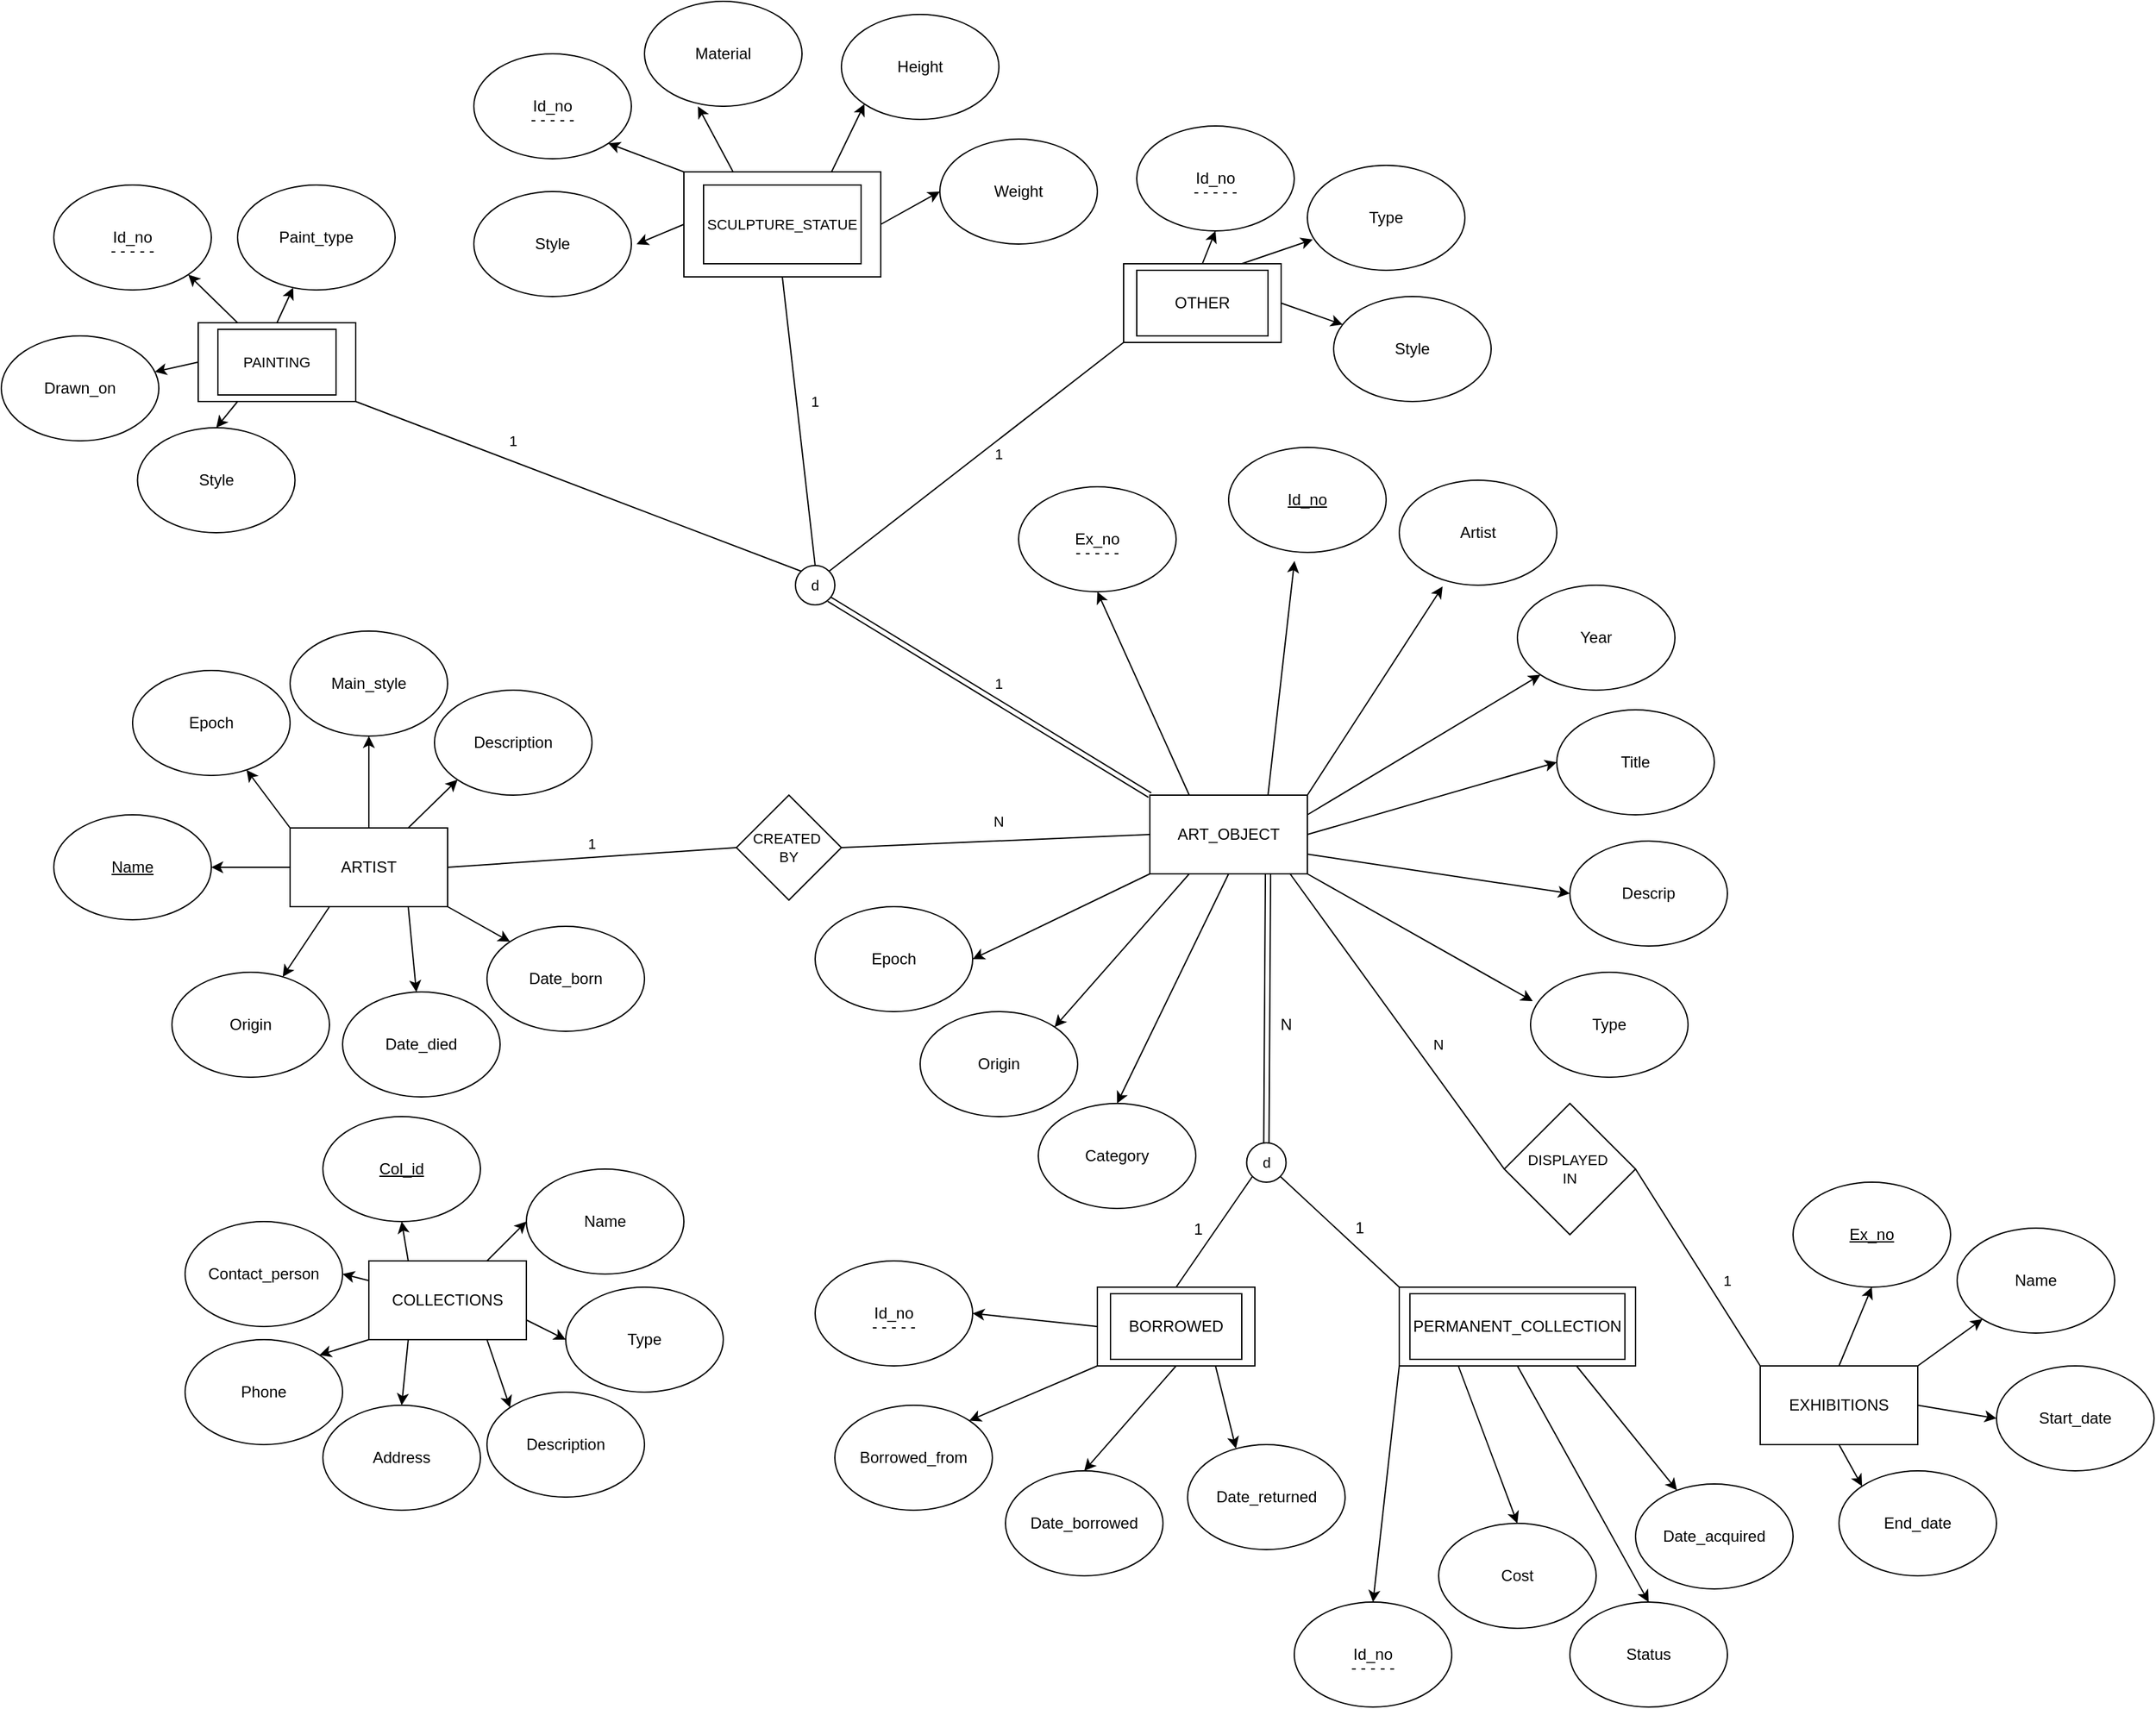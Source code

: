 <mxfile>
    <diagram id="ltuK6gBRjFTe2fb_Pazv" name="Page-1">
        <mxGraphModel dx="2822" dy="1938" grid="1" gridSize="10" guides="1" tooltips="1" connect="1" arrows="1" fold="1" page="1" pageScale="1" pageWidth="850" pageHeight="1100" math="0" shadow="0">
            <root>
                <mxCell id="0"/>
                <mxCell id="1" parent="0"/>
                <mxCell id="2" value="Year" style="ellipse;whiteSpace=wrap;html=1;" parent="1" vertex="1">
                    <mxGeometry x="1125" y="115" width="120" height="80" as="geometry"/>
                </mxCell>
                <mxCell id="3" value="Title" style="ellipse;whiteSpace=wrap;html=1;" parent="1" vertex="1">
                    <mxGeometry x="1155" y="210" width="120" height="80" as="geometry"/>
                </mxCell>
                <mxCell id="4" value="Artist" style="ellipse;whiteSpace=wrap;html=1;" parent="1" vertex="1">
                    <mxGeometry x="1035" y="35" width="120" height="80" as="geometry"/>
                </mxCell>
                <mxCell id="5" value="Status" style="ellipse;whiteSpace=wrap;html=1;" parent="1" vertex="1">
                    <mxGeometry x="1165" y="890" width="120" height="80" as="geometry"/>
                </mxCell>
                <mxCell id="6" value="Style" style="ellipse;whiteSpace=wrap;html=1;" parent="1" vertex="1">
                    <mxGeometry x="73.75" y="-5" width="120" height="80" as="geometry"/>
                </mxCell>
                <mxCell id="7" value="Date_acquired" style="ellipse;whiteSpace=wrap;html=1;" parent="1" vertex="1">
                    <mxGeometry x="1215" y="800" width="120" height="80" as="geometry"/>
                </mxCell>
                <mxCell id="8" value="&lt;u&gt;Id_no&lt;/u&gt;" style="ellipse;whiteSpace=wrap;html=1;" parent="1" vertex="1">
                    <mxGeometry x="905" y="10" width="120" height="80" as="geometry"/>
                </mxCell>
                <mxCell id="9" value="Drawn_on" style="ellipse;whiteSpace=wrap;html=1;" parent="1" vertex="1">
                    <mxGeometry x="-30" y="-75" width="120" height="80" as="geometry"/>
                </mxCell>
                <mxCell id="10" value="Type" style="ellipse;whiteSpace=wrap;html=1;" parent="1" vertex="1">
                    <mxGeometry x="1135" y="410" width="120" height="80" as="geometry"/>
                </mxCell>
                <mxCell id="11" value="Descrip" style="ellipse;whiteSpace=wrap;html=1;" parent="1" vertex="1">
                    <mxGeometry x="1165" y="310" width="120" height="80" as="geometry"/>
                </mxCell>
                <mxCell id="12" style="edgeStyle=none;html=1;exitX=0.75;exitY=0;exitDx=0;exitDy=0;entryX=0.418;entryY=1.082;entryDx=0;entryDy=0;entryPerimeter=0;" parent="1" source="27" target="8" edge="1">
                    <mxGeometry relative="1" as="geometry"/>
                </mxCell>
                <mxCell id="13" style="edgeStyle=none;html=1;exitX=0.75;exitY=1;exitDx=0;exitDy=0;entryX=0.307;entryY=0.037;entryDx=0;entryDy=0;entryPerimeter=0;" parent="1" source="137" target="34" edge="1">
                    <mxGeometry relative="1" as="geometry">
                        <mxPoint x="882.426" y="718.284" as="sourcePoint"/>
                    </mxGeometry>
                </mxCell>
                <mxCell id="14" style="edgeStyle=none;html=1;entryX=0.5;entryY=0;entryDx=0;entryDy=0;exitX=0.5;exitY=1;exitDx=0;exitDy=0;" parent="1" source="137" target="33" edge="1">
                    <mxGeometry relative="1" as="geometry">
                        <mxPoint x="840" y="730" as="sourcePoint"/>
                    </mxGeometry>
                </mxCell>
                <mxCell id="15" style="edgeStyle=none;html=1;exitX=0;exitY=1;exitDx=0;exitDy=0;entryX=1;entryY=0;entryDx=0;entryDy=0;" parent="1" source="137" target="32" edge="1">
                    <mxGeometry relative="1" as="geometry">
                        <mxPoint x="560" y="260" as="targetPoint"/>
                        <mxPoint x="797.574" y="718.284" as="sourcePoint"/>
                    </mxGeometry>
                </mxCell>
                <mxCell id="16" style="edgeStyle=none;html=1;exitX=0.25;exitY=1;exitDx=0;exitDy=0;entryX=0.5;entryY=0;entryDx=0;entryDy=0;" parent="1" source="138" target="31" edge="1">
                    <mxGeometry relative="1" as="geometry">
                        <mxPoint x="1082.574" y="728.284" as="sourcePoint"/>
                    </mxGeometry>
                </mxCell>
                <mxCell id="17" style="edgeStyle=none;html=1;exitX=0.5;exitY=1;exitDx=0;exitDy=0;entryX=0.5;entryY=0;entryDx=0;entryDy=0;" parent="1" source="138" target="5" edge="1">
                    <mxGeometry relative="1" as="geometry">
                        <mxPoint x="1125" y="740" as="sourcePoint"/>
                    </mxGeometry>
                </mxCell>
                <mxCell id="18" style="edgeStyle=none;html=1;exitX=0.75;exitY=1;exitDx=0;exitDy=0;" parent="1" source="138" target="7" edge="1">
                    <mxGeometry relative="1" as="geometry">
                        <mxPoint x="1167.426" y="728.284" as="sourcePoint"/>
                    </mxGeometry>
                </mxCell>
                <mxCell id="19" style="edgeStyle=none;html=1;exitX=0;exitY=1;exitDx=0;exitDy=0;entryX=1;entryY=0.5;entryDx=0;entryDy=0;" parent="1" source="27" target="36" edge="1">
                    <mxGeometry relative="1" as="geometry"/>
                </mxCell>
                <mxCell id="20" style="edgeStyle=none;html=1;exitX=0.25;exitY=1;exitDx=0;exitDy=0;entryX=1;entryY=0;entryDx=0;entryDy=0;" parent="1" source="27" target="35" edge="1">
                    <mxGeometry relative="1" as="geometry"/>
                </mxCell>
                <mxCell id="21" style="edgeStyle=none;html=1;exitX=0.5;exitY=1;exitDx=0;exitDy=0;entryX=0.5;entryY=0;entryDx=0;entryDy=0;" parent="1" source="27" target="38" edge="1">
                    <mxGeometry relative="1" as="geometry"/>
                </mxCell>
                <mxCell id="22" style="edgeStyle=none;html=1;exitX=1;exitY=1;exitDx=0;exitDy=0;entryX=0.014;entryY=0.275;entryDx=0;entryDy=0;entryPerimeter=0;" parent="1" source="27" target="10" edge="1">
                    <mxGeometry relative="1" as="geometry"/>
                </mxCell>
                <mxCell id="23" style="edgeStyle=none;html=1;exitX=1;exitY=0.75;exitDx=0;exitDy=0;entryX=0;entryY=0.5;entryDx=0;entryDy=0;" parent="1" source="27" target="11" edge="1">
                    <mxGeometry relative="1" as="geometry"/>
                </mxCell>
                <mxCell id="24" style="edgeStyle=none;html=1;exitX=1;exitY=0.5;exitDx=0;exitDy=0;entryX=0;entryY=0.5;entryDx=0;entryDy=0;" parent="1" source="27" target="3" edge="1">
                    <mxGeometry relative="1" as="geometry"/>
                </mxCell>
                <mxCell id="25" style="edgeStyle=none;html=1;exitX=1;exitY=0.25;exitDx=0;exitDy=0;entryX=0;entryY=1;entryDx=0;entryDy=0;" parent="1" source="27" target="2" edge="1">
                    <mxGeometry relative="1" as="geometry"/>
                </mxCell>
                <mxCell id="26" style="edgeStyle=none;html=1;exitX=1;exitY=0;exitDx=0;exitDy=0;entryX=0.275;entryY=1.013;entryDx=0;entryDy=0;entryPerimeter=0;" parent="1" source="27" target="4" edge="1">
                    <mxGeometry relative="1" as="geometry"/>
                </mxCell>
                <mxCell id="27" value="" style="rounded=0;whiteSpace=wrap;html=1;" parent="1" vertex="1">
                    <mxGeometry x="845" y="275" width="120" height="60" as="geometry"/>
                </mxCell>
                <mxCell id="29" value="ART_OBJECT" style="text;html=1;strokeColor=none;fillColor=none;align=center;verticalAlign=middle;whiteSpace=wrap;rounded=0;" parent="1" vertex="1">
                    <mxGeometry x="875" y="290" width="60" height="30" as="geometry"/>
                </mxCell>
                <mxCell id="31" value="Cost" style="ellipse;whiteSpace=wrap;html=1;" parent="1" vertex="1">
                    <mxGeometry x="1065" y="830" width="120" height="80" as="geometry"/>
                </mxCell>
                <mxCell id="32" value="Borrowed_from" style="ellipse;whiteSpace=wrap;html=1;" parent="1" vertex="1">
                    <mxGeometry x="605" y="740" width="120" height="80" as="geometry"/>
                </mxCell>
                <mxCell id="33" value="Date_borrowed" style="ellipse;whiteSpace=wrap;html=1;" parent="1" vertex="1">
                    <mxGeometry x="735" y="790" width="120" height="80" as="geometry"/>
                </mxCell>
                <mxCell id="34" value="Date_returned" style="ellipse;whiteSpace=wrap;html=1;" parent="1" vertex="1">
                    <mxGeometry x="873.75" y="770" width="120" height="80" as="geometry"/>
                </mxCell>
                <mxCell id="35" value="Origin" style="ellipse;whiteSpace=wrap;html=1;" parent="1" vertex="1">
                    <mxGeometry x="670" y="440" width="120" height="80" as="geometry"/>
                </mxCell>
                <mxCell id="36" value="Epoch" style="ellipse;whiteSpace=wrap;html=1;" parent="1" vertex="1">
                    <mxGeometry x="590" y="360" width="120" height="80" as="geometry"/>
                </mxCell>
                <mxCell id="37" value="Text" style="text;html=1;strokeColor=none;fillColor=none;align=center;verticalAlign=middle;whiteSpace=wrap;rounded=0;" parent="1" vertex="1">
                    <mxGeometry x="133.75" y="-70" width="60" height="30" as="geometry"/>
                </mxCell>
                <mxCell id="38" value="Category" style="ellipse;whiteSpace=wrap;html=1;" parent="1" vertex="1">
                    <mxGeometry x="760" y="510" width="120" height="80" as="geometry"/>
                </mxCell>
                <mxCell id="39" style="edgeStyle=none;html=1;exitX=0.5;exitY=0;exitDx=0;exitDy=0;" parent="1" source="43" target="46" edge="1">
                    <mxGeometry relative="1" as="geometry"/>
                </mxCell>
                <mxCell id="40" style="edgeStyle=none;html=1;exitX=0.25;exitY=0;exitDx=0;exitDy=0;entryX=1;entryY=1;entryDx=0;entryDy=0;" parent="1" source="43" target="44" edge="1">
                    <mxGeometry relative="1" as="geometry"/>
                </mxCell>
                <mxCell id="41" style="edgeStyle=none;html=1;exitX=0;exitY=0.5;exitDx=0;exitDy=0;" parent="1" source="43" target="9" edge="1">
                    <mxGeometry relative="1" as="geometry"/>
                </mxCell>
                <mxCell id="42" style="edgeStyle=none;html=1;exitX=0.25;exitY=1;exitDx=0;exitDy=0;entryX=0.5;entryY=0;entryDx=0;entryDy=0;" parent="1" source="43" target="6" edge="1">
                    <mxGeometry relative="1" as="geometry"/>
                </mxCell>
                <mxCell id="43" value="" style="rounded=0;whiteSpace=wrap;html=1;" parent="1" vertex="1">
                    <mxGeometry x="120" y="-85" width="120" height="60" as="geometry"/>
                </mxCell>
                <mxCell id="44" value="Id_no" style="ellipse;whiteSpace=wrap;html=1;" parent="1" vertex="1">
                    <mxGeometry x="10" y="-190" width="120" height="80" as="geometry"/>
                </mxCell>
                <mxCell id="45" value="- - - - -" style="text;html=1;strokeColor=none;fillColor=none;align=center;verticalAlign=middle;whiteSpace=wrap;rounded=0;" parent="1" vertex="1">
                    <mxGeometry x="40" y="-155" width="60" height="30" as="geometry"/>
                </mxCell>
                <mxCell id="46" value="Paint_type" style="ellipse;whiteSpace=wrap;html=1;" parent="1" vertex="1">
                    <mxGeometry x="150" y="-190" width="120" height="80" as="geometry"/>
                </mxCell>
                <mxCell id="47" style="edgeStyle=none;html=1;exitX=0;exitY=0;exitDx=0;exitDy=0;entryX=1;entryY=1;entryDx=0;entryDy=0;" parent="1" source="52" target="54" edge="1">
                    <mxGeometry relative="1" as="geometry"/>
                </mxCell>
                <mxCell id="48" style="edgeStyle=none;html=1;exitX=0.25;exitY=0;exitDx=0;exitDy=0;entryX=0.339;entryY=1;entryDx=0;entryDy=0;entryPerimeter=0;" parent="1" source="52" target="57" edge="1">
                    <mxGeometry relative="1" as="geometry"/>
                </mxCell>
                <mxCell id="49" style="edgeStyle=none;html=1;exitX=0.75;exitY=0;exitDx=0;exitDy=0;entryX=0;entryY=1;entryDx=0;entryDy=0;" parent="1" source="52" target="56" edge="1">
                    <mxGeometry relative="1" as="geometry"/>
                </mxCell>
                <mxCell id="50" style="edgeStyle=none;html=1;exitX=1;exitY=0.5;exitDx=0;exitDy=0;entryX=0;entryY=0.5;entryDx=0;entryDy=0;" parent="1" source="52" target="55" edge="1">
                    <mxGeometry relative="1" as="geometry"/>
                </mxCell>
                <mxCell id="51" style="edgeStyle=none;html=1;exitX=0;exitY=0.5;exitDx=0;exitDy=0;entryX=1.033;entryY=0.501;entryDx=0;entryDy=0;entryPerimeter=0;" parent="1" source="52" target="53" edge="1">
                    <mxGeometry relative="1" as="geometry"/>
                </mxCell>
                <mxCell id="52" value="" style="rounded=0;whiteSpace=wrap;html=1;" parent="1" vertex="1">
                    <mxGeometry x="490" y="-200" width="150" height="80" as="geometry"/>
                </mxCell>
                <mxCell id="53" value="Style" style="ellipse;whiteSpace=wrap;html=1;" parent="1" vertex="1">
                    <mxGeometry x="330" y="-185" width="120" height="80" as="geometry"/>
                </mxCell>
                <mxCell id="54" value="Id_no" style="ellipse;whiteSpace=wrap;html=1;" parent="1" vertex="1">
                    <mxGeometry x="330" y="-290" width="120" height="80" as="geometry"/>
                </mxCell>
                <mxCell id="55" value="Weight" style="ellipse;whiteSpace=wrap;html=1;" parent="1" vertex="1">
                    <mxGeometry x="685" y="-225" width="120" height="80" as="geometry"/>
                </mxCell>
                <mxCell id="56" value="Height" style="ellipse;whiteSpace=wrap;html=1;" parent="1" vertex="1">
                    <mxGeometry x="610" y="-320" width="120" height="80" as="geometry"/>
                </mxCell>
                <mxCell id="57" value="Material" style="ellipse;whiteSpace=wrap;html=1;" parent="1" vertex="1">
                    <mxGeometry x="460" y="-330" width="120" height="80" as="geometry"/>
                </mxCell>
                <mxCell id="58" value="- - - - -" style="text;html=1;strokeColor=none;fillColor=none;align=center;verticalAlign=middle;whiteSpace=wrap;rounded=0;" parent="1" vertex="1">
                    <mxGeometry x="360" y="-255" width="60" height="30" as="geometry"/>
                </mxCell>
                <mxCell id="59" style="edgeStyle=none;html=1;exitX=0.5;exitY=0;exitDx=0;exitDy=0;entryX=0.5;entryY=1;entryDx=0;entryDy=0;" parent="1" source="62" target="64" edge="1">
                    <mxGeometry relative="1" as="geometry"/>
                </mxCell>
                <mxCell id="60" style="edgeStyle=none;html=1;exitX=0.75;exitY=0;exitDx=0;exitDy=0;entryX=0.034;entryY=0.707;entryDx=0;entryDy=0;entryPerimeter=0;" parent="1" source="62" target="65" edge="1">
                    <mxGeometry relative="1" as="geometry"/>
                </mxCell>
                <mxCell id="61" style="edgeStyle=none;html=1;exitX=1;exitY=0.5;exitDx=0;exitDy=0;" parent="1" source="62" target="63" edge="1">
                    <mxGeometry relative="1" as="geometry"/>
                </mxCell>
                <mxCell id="62" value="" style="rounded=0;whiteSpace=wrap;html=1;" parent="1" vertex="1">
                    <mxGeometry x="825" y="-130" width="120" height="60" as="geometry"/>
                </mxCell>
                <mxCell id="63" value="Style" style="ellipse;whiteSpace=wrap;html=1;" parent="1" vertex="1">
                    <mxGeometry x="985" y="-105" width="120" height="80" as="geometry"/>
                </mxCell>
                <mxCell id="64" value="Id_no" style="ellipse;whiteSpace=wrap;html=1;" parent="1" vertex="1">
                    <mxGeometry x="835" y="-235" width="120" height="80" as="geometry"/>
                </mxCell>
                <mxCell id="65" value="Type" style="ellipse;whiteSpace=wrap;html=1;" parent="1" vertex="1">
                    <mxGeometry x="965" y="-205" width="120" height="80" as="geometry"/>
                </mxCell>
                <mxCell id="66" style="edgeStyle=none;html=1;exitX=0;exitY=0;exitDx=0;exitDy=0;" parent="1" source="73" target="76" edge="1">
                    <mxGeometry relative="1" as="geometry"/>
                </mxCell>
                <mxCell id="67" style="edgeStyle=none;html=1;exitX=0.5;exitY=0;exitDx=0;exitDy=0;" parent="1" source="73" target="80" edge="1">
                    <mxGeometry relative="1" as="geometry"/>
                </mxCell>
                <mxCell id="68" style="edgeStyle=none;html=1;exitX=0.75;exitY=0;exitDx=0;exitDy=0;entryX=0;entryY=1;entryDx=0;entryDy=0;" parent="1" source="73" target="81" edge="1">
                    <mxGeometry relative="1" as="geometry"/>
                </mxCell>
                <mxCell id="69" style="edgeStyle=none;html=1;exitX=0;exitY=0.5;exitDx=0;exitDy=0;entryX=1;entryY=0.5;entryDx=0;entryDy=0;" parent="1" source="73" target="79" edge="1">
                    <mxGeometry relative="1" as="geometry"/>
                </mxCell>
                <mxCell id="70" style="edgeStyle=none;html=1;exitX=1;exitY=1;exitDx=0;exitDy=0;entryX=0;entryY=0;entryDx=0;entryDy=0;" parent="1" source="73" target="78" edge="1">
                    <mxGeometry relative="1" as="geometry"/>
                </mxCell>
                <mxCell id="71" style="edgeStyle=none;html=1;exitX=0.75;exitY=1;exitDx=0;exitDy=0;" parent="1" source="73" target="77" edge="1">
                    <mxGeometry relative="1" as="geometry"/>
                </mxCell>
                <mxCell id="72" style="edgeStyle=none;html=1;exitX=0.25;exitY=1;exitDx=0;exitDy=0;" parent="1" source="73" target="75" edge="1">
                    <mxGeometry relative="1" as="geometry"/>
                </mxCell>
                <mxCell id="73" value="ARTIST" style="rounded=0;whiteSpace=wrap;html=1;" parent="1" vertex="1">
                    <mxGeometry x="190" y="300" width="120" height="60" as="geometry"/>
                </mxCell>
                <mxCell id="74" value="- - - - -" style="text;html=1;strokeColor=none;fillColor=none;align=center;verticalAlign=middle;whiteSpace=wrap;rounded=0;" parent="1" vertex="1">
                    <mxGeometry x="865" y="-200" width="60" height="30" as="geometry"/>
                </mxCell>
                <mxCell id="75" value="Origin" style="ellipse;whiteSpace=wrap;html=1;" parent="1" vertex="1">
                    <mxGeometry x="100" y="410" width="120" height="80" as="geometry"/>
                </mxCell>
                <mxCell id="76" value="Epoch" style="ellipse;whiteSpace=wrap;html=1;" parent="1" vertex="1">
                    <mxGeometry x="70" y="180" width="120" height="80" as="geometry"/>
                </mxCell>
                <mxCell id="77" value="Date_died" style="ellipse;whiteSpace=wrap;html=1;" parent="1" vertex="1">
                    <mxGeometry x="230" y="425" width="120" height="80" as="geometry"/>
                </mxCell>
                <mxCell id="78" value="Date_born" style="ellipse;whiteSpace=wrap;html=1;" parent="1" vertex="1">
                    <mxGeometry x="340" y="375" width="120" height="80" as="geometry"/>
                </mxCell>
                <mxCell id="79" value="&lt;u&gt;Name&lt;/u&gt;" style="ellipse;whiteSpace=wrap;html=1;" parent="1" vertex="1">
                    <mxGeometry x="10" y="290" width="120" height="80" as="geometry"/>
                </mxCell>
                <mxCell id="80" value="Main_style" style="ellipse;whiteSpace=wrap;html=1;" parent="1" vertex="1">
                    <mxGeometry x="190" y="150" width="120" height="80" as="geometry"/>
                </mxCell>
                <mxCell id="81" value="Description" style="ellipse;whiteSpace=wrap;html=1;" parent="1" vertex="1">
                    <mxGeometry x="300" y="195" width="120" height="80" as="geometry"/>
                </mxCell>
                <mxCell id="82" style="edgeStyle=none;html=1;exitX=1;exitY=0;exitDx=0;exitDy=0;" parent="1" source="85" target="86" edge="1">
                    <mxGeometry relative="1" as="geometry"/>
                </mxCell>
                <mxCell id="83" style="edgeStyle=none;html=1;exitX=1;exitY=0.5;exitDx=0;exitDy=0;entryX=0;entryY=0.5;entryDx=0;entryDy=0;" parent="1" source="85" target="87" edge="1">
                    <mxGeometry relative="1" as="geometry"/>
                </mxCell>
                <mxCell id="84" style="edgeStyle=none;html=1;exitX=0.5;exitY=1;exitDx=0;exitDy=0;entryX=0;entryY=0;entryDx=0;entryDy=0;" parent="1" source="85" target="88" edge="1">
                    <mxGeometry relative="1" as="geometry"/>
                </mxCell>
                <mxCell id="85" value="EXHIBITIONS" style="rounded=0;whiteSpace=wrap;html=1;" parent="1" vertex="1">
                    <mxGeometry x="1310" y="710" width="120" height="60" as="geometry"/>
                </mxCell>
                <mxCell id="86" value="Name" style="ellipse;whiteSpace=wrap;html=1;" parent="1" vertex="1">
                    <mxGeometry x="1460" y="605" width="120" height="80" as="geometry"/>
                </mxCell>
                <mxCell id="87" value="Start_date" style="ellipse;whiteSpace=wrap;html=1;" parent="1" vertex="1">
                    <mxGeometry x="1490" y="710" width="120" height="80" as="geometry"/>
                </mxCell>
                <mxCell id="88" value="End_date" style="ellipse;whiteSpace=wrap;html=1;" parent="1" vertex="1">
                    <mxGeometry x="1370" y="790" width="120" height="80" as="geometry"/>
                </mxCell>
                <mxCell id="91" style="edgeStyle=none;html=1;exitX=0.25;exitY=1;exitDx=0;exitDy=0;entryX=0.5;entryY=0;entryDx=0;entryDy=0;" parent="1" source="97" target="103" edge="1">
                    <mxGeometry relative="1" as="geometry"/>
                </mxCell>
                <mxCell id="92" style="edgeStyle=none;html=1;exitX=0.75;exitY=1;exitDx=0;exitDy=0;entryX=0;entryY=0;entryDx=0;entryDy=0;" parent="1" source="97" target="102" edge="1">
                    <mxGeometry relative="1" as="geometry"/>
                </mxCell>
                <mxCell id="93" style="edgeStyle=none;html=1;exitX=1;exitY=0.75;exitDx=0;exitDy=0;entryX=0;entryY=0.5;entryDx=0;entryDy=0;" parent="1" source="97" target="101" edge="1">
                    <mxGeometry relative="1" as="geometry"/>
                </mxCell>
                <mxCell id="94" style="edgeStyle=none;html=1;exitX=0;exitY=1;exitDx=0;exitDy=0;entryX=1;entryY=0;entryDx=0;entryDy=0;" parent="1" source="97" target="99" edge="1">
                    <mxGeometry relative="1" as="geometry"/>
                </mxCell>
                <mxCell id="95" style="edgeStyle=none;html=1;exitX=0;exitY=0.25;exitDx=0;exitDy=0;entryX=1;entryY=0.5;entryDx=0;entryDy=0;" parent="1" source="97" target="100" edge="1">
                    <mxGeometry relative="1" as="geometry"/>
                </mxCell>
                <mxCell id="96" style="edgeStyle=none;html=1;exitX=0.75;exitY=0;exitDx=0;exitDy=0;entryX=0;entryY=0.5;entryDx=0;entryDy=0;" parent="1" source="97" target="98" edge="1">
                    <mxGeometry relative="1" as="geometry"/>
                </mxCell>
                <mxCell id="97" value="COLLECTIONS" style="rounded=0;whiteSpace=wrap;html=1;" parent="1" vertex="1">
                    <mxGeometry x="250" y="630" width="120" height="60" as="geometry"/>
                </mxCell>
                <mxCell id="98" value="Name" style="ellipse;whiteSpace=wrap;html=1;" parent="1" vertex="1">
                    <mxGeometry x="370" y="560" width="120" height="80" as="geometry"/>
                </mxCell>
                <mxCell id="99" value="Phone" style="ellipse;whiteSpace=wrap;html=1;" parent="1" vertex="1">
                    <mxGeometry x="110" y="690" width="120" height="80" as="geometry"/>
                </mxCell>
                <mxCell id="100" value="Contact_person" style="ellipse;whiteSpace=wrap;html=1;" parent="1" vertex="1">
                    <mxGeometry x="110" y="600" width="120" height="80" as="geometry"/>
                </mxCell>
                <mxCell id="101" value="Type" style="ellipse;whiteSpace=wrap;html=1;" parent="1" vertex="1">
                    <mxGeometry x="400" y="650" width="120" height="80" as="geometry"/>
                </mxCell>
                <mxCell id="102" value="Description" style="ellipse;whiteSpace=wrap;html=1;" parent="1" vertex="1">
                    <mxGeometry x="340" y="730" width="120" height="80" as="geometry"/>
                </mxCell>
                <mxCell id="103" value="Address" style="ellipse;whiteSpace=wrap;html=1;" parent="1" vertex="1">
                    <mxGeometry x="215" y="740" width="120" height="80" as="geometry"/>
                </mxCell>
                <mxCell id="106" value="OTHER" style="rounded=0;whiteSpace=wrap;html=1;" parent="1" vertex="1">
                    <mxGeometry x="835" y="-125" width="100" height="50" as="geometry"/>
                </mxCell>
                <mxCell id="107" value="&lt;font style=&quot;font-size: 11px;&quot;&gt;SCULPTURE_STATUE&lt;/font&gt;" style="rounded=0;whiteSpace=wrap;html=1;" parent="1" vertex="1">
                    <mxGeometry x="505" y="-190" width="120" height="60" as="geometry"/>
                </mxCell>
                <mxCell id="108" value="PAINTING" style="rounded=0;whiteSpace=wrap;html=1;fontSize=11;" parent="1" vertex="1">
                    <mxGeometry x="135" y="-80" width="90" height="50" as="geometry"/>
                </mxCell>
                <mxCell id="115" value="d" style="ellipse;whiteSpace=wrap;html=1;aspect=fixed;fontSize=11;" parent="1" vertex="1">
                    <mxGeometry x="575" y="100" width="30" height="30" as="geometry"/>
                </mxCell>
                <mxCell id="116" value="" style="shape=link;html=1;fontSize=11;entryX=0;entryY=0;entryDx=0;entryDy=0;exitX=1;exitY=1;exitDx=0;exitDy=0;" parent="1" source="115" target="27" edge="1">
                    <mxGeometry width="100" relative="1" as="geometry">
                        <mxPoint x="640" y="50" as="sourcePoint"/>
                        <mxPoint x="740" y="50" as="targetPoint"/>
                    </mxGeometry>
                </mxCell>
                <mxCell id="117" value="" style="endArrow=none;html=1;fontSize=11;exitX=1;exitY=0;exitDx=0;exitDy=0;entryX=0;entryY=1;entryDx=0;entryDy=0;" parent="1" source="115" target="62" edge="1">
                    <mxGeometry width="50" height="50" relative="1" as="geometry">
                        <mxPoint x="660" as="sourcePoint"/>
                        <mxPoint x="710" y="-50" as="targetPoint"/>
                    </mxGeometry>
                </mxCell>
                <mxCell id="118" value="" style="endArrow=none;html=1;fontSize=11;entryX=0.5;entryY=1;entryDx=0;entryDy=0;exitX=0.5;exitY=0;exitDx=0;exitDy=0;" parent="1" source="115" target="52" edge="1">
                    <mxGeometry width="50" height="50" relative="1" as="geometry">
                        <mxPoint x="660" as="sourcePoint"/>
                        <mxPoint x="710" y="-50" as="targetPoint"/>
                    </mxGeometry>
                </mxCell>
                <mxCell id="119" value="" style="endArrow=none;html=1;fontSize=11;entryX=0;entryY=0;entryDx=0;entryDy=0;exitX=1;exitY=1;exitDx=0;exitDy=0;" parent="1" source="43" target="115" edge="1">
                    <mxGeometry width="50" height="50" relative="1" as="geometry">
                        <mxPoint x="660" as="sourcePoint"/>
                        <mxPoint x="710" y="-50" as="targetPoint"/>
                    </mxGeometry>
                </mxCell>
                <mxCell id="120" value="1" style="text;html=1;strokeColor=none;fillColor=none;align=center;verticalAlign=middle;whiteSpace=wrap;rounded=0;fontSize=11;" parent="1" vertex="1">
                    <mxGeometry x="700" y="175" width="60" height="30" as="geometry"/>
                </mxCell>
                <mxCell id="121" value="1" style="text;html=1;strokeColor=none;fillColor=none;align=center;verticalAlign=middle;whiteSpace=wrap;rounded=0;fontSize=11;" parent="1" vertex="1">
                    <mxGeometry x="700" width="60" height="30" as="geometry"/>
                </mxCell>
                <mxCell id="122" value="1" style="text;html=1;strokeColor=none;fillColor=none;align=center;verticalAlign=middle;whiteSpace=wrap;rounded=0;fontSize=11;" parent="1" vertex="1">
                    <mxGeometry x="560" y="-40" width="60" height="30" as="geometry"/>
                </mxCell>
                <mxCell id="123" value="1" style="text;html=1;strokeColor=none;fillColor=none;align=center;verticalAlign=middle;whiteSpace=wrap;rounded=0;fontSize=11;" parent="1" vertex="1">
                    <mxGeometry x="330" y="-10" width="60" height="30" as="geometry"/>
                </mxCell>
                <mxCell id="124" value="DISPLAYED&amp;nbsp;&lt;br&gt;IN" style="rhombus;whiteSpace=wrap;html=1;fontSize=11;align=center;" parent="1" vertex="1">
                    <mxGeometry x="1115" y="510" width="100" height="100" as="geometry"/>
                </mxCell>
                <mxCell id="125" value="" style="endArrow=none;html=1;fontSize=11;entryX=0.888;entryY=0.994;entryDx=0;entryDy=0;entryPerimeter=0;exitX=0;exitY=0.5;exitDx=0;exitDy=0;" parent="1" source="124" target="27" edge="1">
                    <mxGeometry width="50" height="50" relative="1" as="geometry">
                        <mxPoint x="1270" y="550" as="sourcePoint"/>
                        <mxPoint x="980" y="370" as="targetPoint"/>
                    </mxGeometry>
                </mxCell>
                <mxCell id="126" value="" style="endArrow=none;html=1;fontSize=11;entryX=1;entryY=0.5;entryDx=0;entryDy=0;exitX=0;exitY=0;exitDx=0;exitDy=0;" parent="1" source="85" target="124" edge="1">
                    <mxGeometry width="50" height="50" relative="1" as="geometry">
                        <mxPoint x="1250" y="630" as="sourcePoint"/>
                        <mxPoint x="1300" y="580" as="targetPoint"/>
                    </mxGeometry>
                </mxCell>
                <mxCell id="127" value="CREATED&amp;nbsp;&lt;br&gt;BY" style="rhombus;whiteSpace=wrap;html=1;fontSize=11;" parent="1" vertex="1">
                    <mxGeometry x="530" y="275" width="80" height="80" as="geometry"/>
                </mxCell>
                <mxCell id="128" value="" style="endArrow=none;html=1;fontSize=11;entryX=0;entryY=0.5;entryDx=0;entryDy=0;exitX=1;exitY=0.5;exitDx=0;exitDy=0;" parent="1" source="127" target="27" edge="1">
                    <mxGeometry width="50" height="50" relative="1" as="geometry">
                        <mxPoint x="680" y="370" as="sourcePoint"/>
                        <mxPoint x="730" y="320" as="targetPoint"/>
                    </mxGeometry>
                </mxCell>
                <mxCell id="129" value="" style="endArrow=none;html=1;fontSize=11;exitX=1;exitY=0.5;exitDx=0;exitDy=0;entryX=0;entryY=0.5;entryDx=0;entryDy=0;" parent="1" source="73" target="127" edge="1">
                    <mxGeometry width="50" height="50" relative="1" as="geometry">
                        <mxPoint x="680" y="370" as="sourcePoint"/>
                        <mxPoint x="730" y="320" as="targetPoint"/>
                    </mxGeometry>
                </mxCell>
                <mxCell id="130" value="1" style="text;html=1;strokeColor=none;fillColor=none;align=center;verticalAlign=middle;whiteSpace=wrap;rounded=0;fontSize=11;" parent="1" vertex="1">
                    <mxGeometry x="390" y="297" width="60" height="30" as="geometry"/>
                </mxCell>
                <mxCell id="133" value="N" style="text;html=1;strokeColor=none;fillColor=none;align=center;verticalAlign=middle;whiteSpace=wrap;rounded=0;fontSize=11;" parent="1" vertex="1">
                    <mxGeometry x="700" y="280" width="60" height="30" as="geometry"/>
                </mxCell>
                <mxCell id="134" value="1" style="text;html=1;strokeColor=none;fillColor=none;align=center;verticalAlign=middle;whiteSpace=wrap;rounded=0;fontSize=11;" parent="1" vertex="1">
                    <mxGeometry x="1255" y="630" width="60" height="30" as="geometry"/>
                </mxCell>
                <mxCell id="136" value="N" style="text;html=1;strokeColor=none;fillColor=none;align=center;verticalAlign=middle;whiteSpace=wrap;rounded=0;fontSize=11;" parent="1" vertex="1">
                    <mxGeometry x="1035" y="450" width="60" height="30" as="geometry"/>
                </mxCell>
                <mxCell id="137" value="" style="rounded=0;whiteSpace=wrap;html=1;" parent="1" vertex="1">
                    <mxGeometry x="805" y="650" width="120" height="60" as="geometry"/>
                </mxCell>
                <mxCell id="138" value="" style="rounded=0;whiteSpace=wrap;html=1;" parent="1" vertex="1">
                    <mxGeometry x="1035" y="650" width="180" height="60" as="geometry"/>
                </mxCell>
                <mxCell id="139" value="Id_no" style="ellipse;whiteSpace=wrap;html=1;" parent="1" vertex="1">
                    <mxGeometry x="590" y="630" width="120" height="80" as="geometry"/>
                </mxCell>
                <mxCell id="140" value="" style="endArrow=classic;html=1;entryX=1;entryY=0.5;entryDx=0;entryDy=0;exitX=0;exitY=0.5;exitDx=0;exitDy=0;" parent="1" source="137" target="139" edge="1">
                    <mxGeometry width="50" height="50" relative="1" as="geometry">
                        <mxPoint x="740" y="800" as="sourcePoint"/>
                        <mxPoint x="790" y="750" as="targetPoint"/>
                    </mxGeometry>
                </mxCell>
                <mxCell id="141" value="- - - - -" style="text;html=1;strokeColor=none;fillColor=none;align=center;verticalAlign=middle;whiteSpace=wrap;rounded=0;" parent="1" vertex="1">
                    <mxGeometry x="620" y="665" width="60" height="30" as="geometry"/>
                </mxCell>
                <mxCell id="142" value="Id_no" style="ellipse;whiteSpace=wrap;html=1;" parent="1" vertex="1">
                    <mxGeometry x="955" y="890" width="120" height="80" as="geometry"/>
                </mxCell>
                <mxCell id="143" value="- - - - -" style="text;html=1;strokeColor=none;fillColor=none;align=center;verticalAlign=middle;whiteSpace=wrap;rounded=0;" parent="1" vertex="1">
                    <mxGeometry x="985" y="925" width="60" height="30" as="geometry"/>
                </mxCell>
                <mxCell id="144" value="" style="endArrow=classic;html=1;entryX=0.5;entryY=0;entryDx=0;entryDy=0;exitX=0;exitY=1;exitDx=0;exitDy=0;" parent="1" source="138" target="142" edge="1">
                    <mxGeometry width="50" height="50" relative="1" as="geometry">
                        <mxPoint x="990" y="700" as="sourcePoint"/>
                        <mxPoint x="1040" y="650" as="targetPoint"/>
                    </mxGeometry>
                </mxCell>
                <mxCell id="146" value="" style="shape=link;html=1;exitX=0.75;exitY=1;exitDx=0;exitDy=0;entryX=0.5;entryY=0;entryDx=0;entryDy=0;" parent="1" source="27" target="148" edge="1">
                    <mxGeometry width="100" relative="1" as="geometry">
                        <mxPoint x="1010" y="570" as="sourcePoint"/>
                        <mxPoint x="940" y="550" as="targetPoint"/>
                    </mxGeometry>
                </mxCell>
                <mxCell id="148" value="d" style="ellipse;whiteSpace=wrap;html=1;aspect=fixed;fontSize=11;" parent="1" vertex="1">
                    <mxGeometry x="918.75" y="540" width="30" height="30" as="geometry"/>
                </mxCell>
                <mxCell id="149" value="&lt;u&gt;Ex_no&lt;/u&gt;" style="ellipse;whiteSpace=wrap;html=1;" parent="1" vertex="1">
                    <mxGeometry x="1335" y="570" width="120" height="80" as="geometry"/>
                </mxCell>
                <mxCell id="150" value="" style="endArrow=classic;html=1;exitX=0.5;exitY=0;exitDx=0;exitDy=0;entryX=0.5;entryY=1;entryDx=0;entryDy=0;" parent="1" source="85" target="149" edge="1">
                    <mxGeometry width="50" height="50" relative="1" as="geometry">
                        <mxPoint x="1450" y="720" as="sourcePoint"/>
                        <mxPoint x="1500" y="670" as="targetPoint"/>
                    </mxGeometry>
                </mxCell>
                <mxCell id="151" value="" style="endArrow=none;html=1;entryX=0;entryY=1;entryDx=0;entryDy=0;exitX=0.5;exitY=0;exitDx=0;exitDy=0;" parent="1" source="137" target="148" edge="1">
                    <mxGeometry width="50" height="50" relative="1" as="geometry">
                        <mxPoint x="1030" y="650" as="sourcePoint"/>
                        <mxPoint x="1080" y="600" as="targetPoint"/>
                    </mxGeometry>
                </mxCell>
                <mxCell id="152" value="" style="endArrow=none;html=1;entryX=1;entryY=1;entryDx=0;entryDy=0;exitX=0;exitY=0;exitDx=0;exitDy=0;" parent="1" source="138" target="148" edge="1">
                    <mxGeometry width="50" height="50" relative="1" as="geometry">
                        <mxPoint x="1030" y="650" as="sourcePoint"/>
                        <mxPoint x="1080" y="600" as="targetPoint"/>
                    </mxGeometry>
                </mxCell>
                <mxCell id="153" value="BORROWED" style="rounded=0;whiteSpace=wrap;html=1;" parent="1" vertex="1">
                    <mxGeometry x="815" y="655" width="100" height="50" as="geometry"/>
                </mxCell>
                <mxCell id="154" value="PERMANENT_COLLECTION" style="rounded=0;whiteSpace=wrap;html=1;" parent="1" vertex="1">
                    <mxGeometry x="1043.13" y="655" width="163.75" height="50" as="geometry"/>
                </mxCell>
                <mxCell id="155" value="N" style="text;html=1;strokeColor=none;fillColor=none;align=center;verticalAlign=middle;whiteSpace=wrap;rounded=0;" parent="1" vertex="1">
                    <mxGeometry x="918.75" y="435" width="60" height="30" as="geometry"/>
                </mxCell>
                <mxCell id="156" value="1" style="text;html=1;strokeColor=none;fillColor=none;align=center;verticalAlign=middle;whiteSpace=wrap;rounded=0;" parent="1" vertex="1">
                    <mxGeometry x="975" y="590" width="60" height="30" as="geometry"/>
                </mxCell>
                <mxCell id="157" value="1" style="text;html=1;strokeColor=none;fillColor=none;align=center;verticalAlign=middle;whiteSpace=wrap;rounded=0;" parent="1" vertex="1">
                    <mxGeometry x="852" y="591" width="60" height="30" as="geometry"/>
                </mxCell>
                <mxCell id="158" value="Ex_no" style="ellipse;whiteSpace=wrap;html=1;" parent="1" vertex="1">
                    <mxGeometry x="745" y="40" width="120" height="80" as="geometry"/>
                </mxCell>
                <mxCell id="159" value="- - - - -" style="text;html=1;strokeColor=none;fillColor=none;align=center;verticalAlign=middle;whiteSpace=wrap;rounded=0;" parent="1" vertex="1">
                    <mxGeometry x="775" y="75" width="60" height="30" as="geometry"/>
                </mxCell>
                <mxCell id="160" value="" style="endArrow=classic;html=1;entryX=0.5;entryY=1;entryDx=0;entryDy=0;exitX=0.25;exitY=0;exitDx=0;exitDy=0;" parent="1" source="27" target="158" edge="1">
                    <mxGeometry width="50" height="50" relative="1" as="geometry">
                        <mxPoint x="920" y="280" as="sourcePoint"/>
                        <mxPoint x="970" y="230" as="targetPoint"/>
                    </mxGeometry>
                </mxCell>
                <mxCell id="161" value="&lt;u&gt;Col_id&lt;/u&gt;" style="ellipse;whiteSpace=wrap;html=1;" vertex="1" parent="1">
                    <mxGeometry x="215" y="520" width="120" height="80" as="geometry"/>
                </mxCell>
                <mxCell id="162" value="" style="endArrow=classic;html=1;entryX=0.5;entryY=1;entryDx=0;entryDy=0;exitX=0.25;exitY=0;exitDx=0;exitDy=0;" edge="1" parent="1" source="97" target="161">
                    <mxGeometry width="50" height="50" relative="1" as="geometry">
                        <mxPoint x="520" y="620" as="sourcePoint"/>
                        <mxPoint x="570" y="570" as="targetPoint"/>
                    </mxGeometry>
                </mxCell>
            </root>
        </mxGraphModel>
    </diagram>
</mxfile>